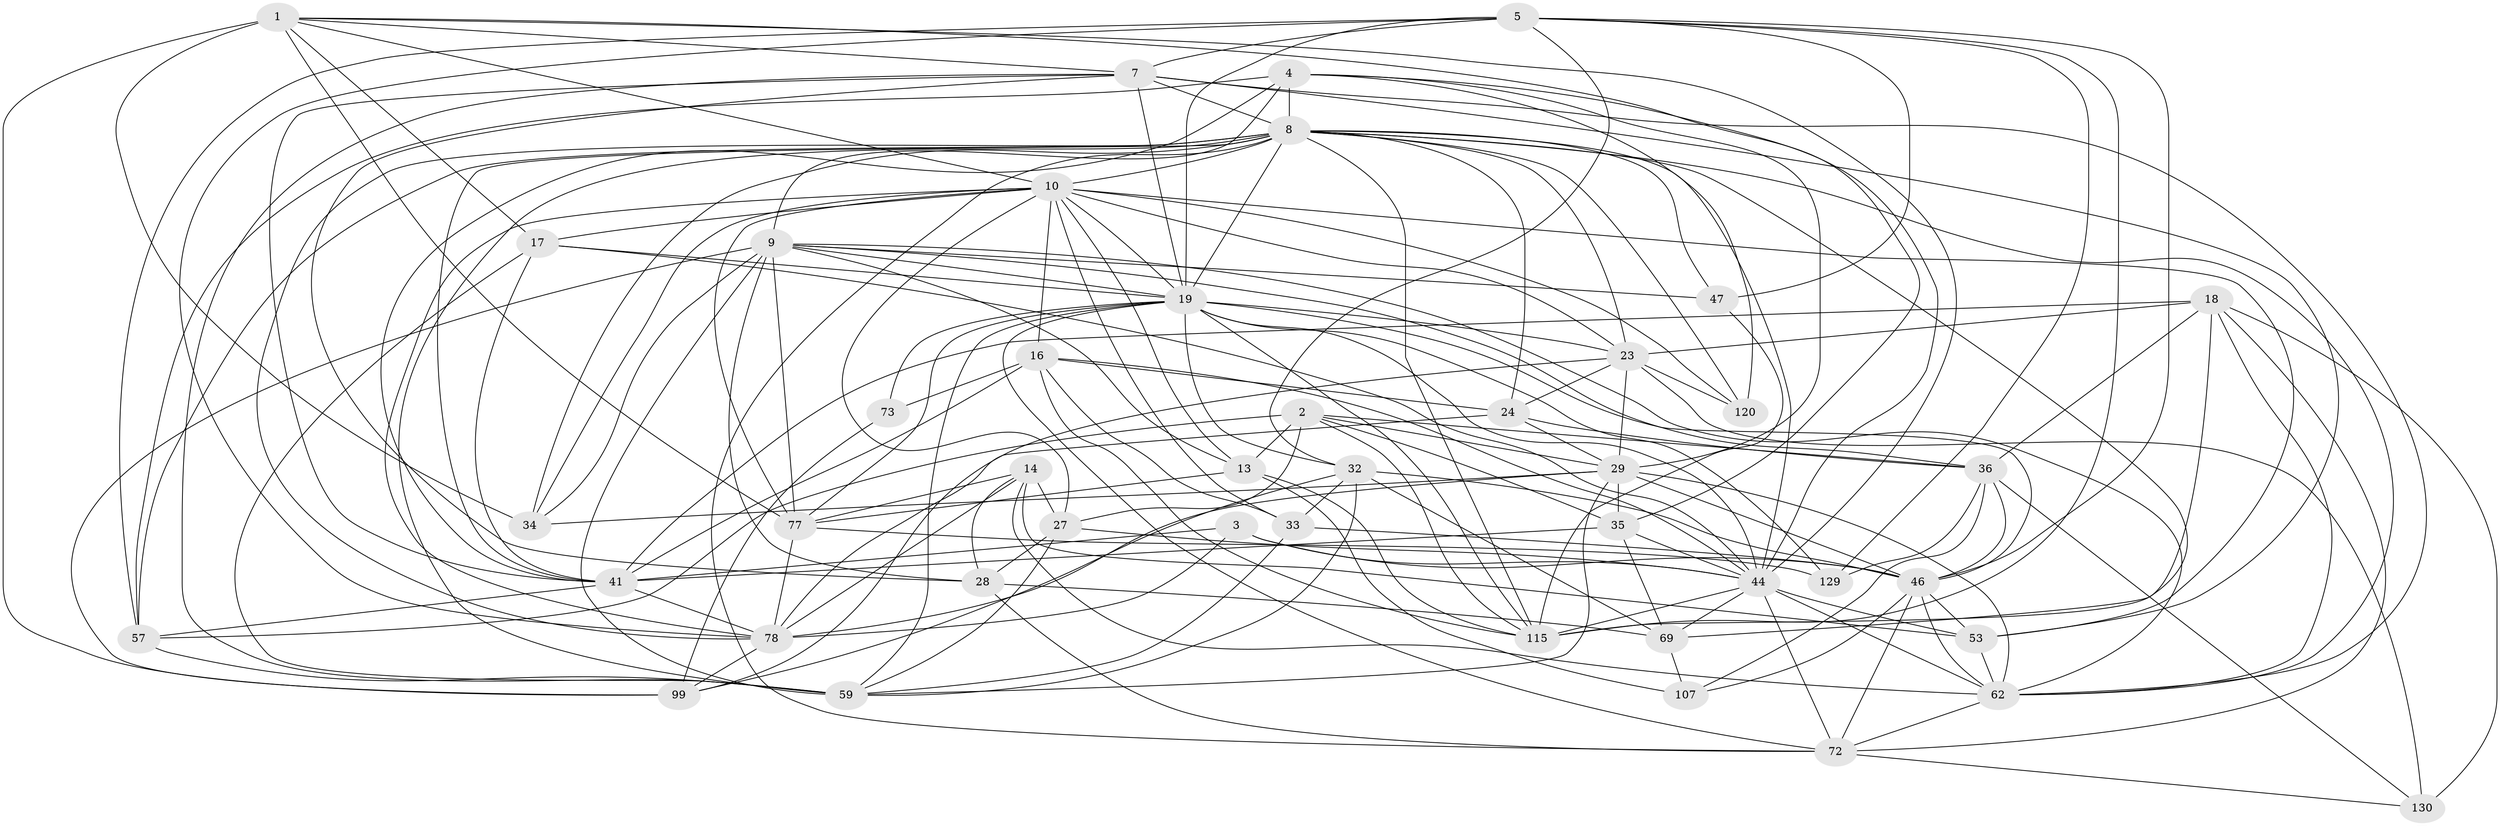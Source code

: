 // original degree distribution, {4: 1.0}
// Generated by graph-tools (version 1.1) at 2025/20/03/04/25 18:20:39]
// undirected, 44 vertices, 170 edges
graph export_dot {
graph [start="1"]
  node [color=gray90,style=filled];
  1 [super="+30"];
  2 [super="+55+91"];
  3;
  4 [super="+76+6"];
  5 [super="+128+137+109"];
  7 [super="+68+126+60"];
  8 [super="+21+11+112"];
  9 [super="+22+96"];
  10 [super="+54+90+56"];
  13 [super="+66+106"];
  14 [super="+39"];
  16 [super="+40+43"];
  17 [super="+31"];
  18 [super="+97+75"];
  19 [super="+93+20"];
  23 [super="+100+42"];
  24 [super="+79"];
  27 [super="+101"];
  28 [super="+105"];
  29 [super="+48+133"];
  32 [super="+117+61"];
  33 [super="+118"];
  34 [super="+98"];
  35 [super="+84"];
  36 [super="+95"];
  41 [super="+71+87+49"];
  44 [super="+132+50"];
  46 [super="+67+88+74"];
  47;
  53 [super="+111+123"];
  57 [super="+70"];
  59 [super="+114+89"];
  62 [super="+63"];
  69 [super="+145"];
  72 [super="+138+104"];
  73;
  77 [super="+83+80"];
  78 [super="+103"];
  99 [super="+108"];
  107;
  115 [super="+121+122"];
  120;
  129;
  130;
  1 -- 99;
  1 -- 34;
  1 -- 17;
  1 -- 7;
  1 -- 35;
  1 -- 44;
  1 -- 77;
  1 -- 10;
  2 -- 13 [weight=2];
  2 -- 57;
  2 -- 27;
  2 -- 35;
  2 -- 36;
  2 -- 29;
  2 -- 115;
  3 -- 46;
  3 -- 78;
  3 -- 41;
  3 -- 44;
  4 -- 9;
  4 -- 120;
  4 -- 41;
  4 -- 57;
  4 -- 29;
  4 -- 44;
  4 -- 8 [weight=2];
  5 -- 57;
  5 -- 19 [weight=2];
  5 -- 129;
  5 -- 47;
  5 -- 32;
  5 -- 78;
  5 -- 46;
  5 -- 7;
  5 -- 115;
  7 -- 19 [weight=2];
  7 -- 59;
  7 -- 53 [weight=2];
  7 -- 28;
  7 -- 62;
  7 -- 8 [weight=2];
  7 -- 41;
  8 -- 34 [weight=2];
  8 -- 41 [weight=4];
  8 -- 24;
  8 -- 69;
  8 -- 72;
  8 -- 10;
  8 -- 78;
  8 -- 47;
  8 -- 23 [weight=2];
  8 -- 120;
  8 -- 57;
  8 -- 62;
  8 -- 19;
  8 -- 44 [weight=2];
  8 -- 115;
  8 -- 59;
  9 -- 47;
  9 -- 34;
  9 -- 99;
  9 -- 13 [weight=2];
  9 -- 36;
  9 -- 62;
  9 -- 59;
  9 -- 28;
  9 -- 19;
  9 -- 77;
  10 -- 34;
  10 -- 33;
  10 -- 16;
  10 -- 19;
  10 -- 13;
  10 -- 77;
  10 -- 78;
  10 -- 17;
  10 -- 23;
  10 -- 120;
  10 -- 27;
  10 -- 53;
  13 -- 107;
  13 -- 77;
  13 -- 115;
  14 -- 78;
  14 -- 62;
  14 -- 28;
  14 -- 53;
  14 -- 27;
  14 -- 77;
  16 -- 73 [weight=2];
  16 -- 41 [weight=2];
  16 -- 33 [weight=2];
  16 -- 24;
  16 -- 44;
  16 -- 115;
  17 -- 59;
  17 -- 41;
  17 -- 19;
  17 -- 44;
  18 -- 41;
  18 -- 130;
  18 -- 36;
  18 -- 23;
  18 -- 62;
  18 -- 72;
  18 -- 115 [weight=2];
  19 -- 115;
  19 -- 77;
  19 -- 23;
  19 -- 129;
  19 -- 72;
  19 -- 73;
  19 -- 46;
  19 -- 59;
  19 -- 44;
  19 -- 32;
  23 -- 120;
  23 -- 24;
  23 -- 99;
  23 -- 130;
  23 -- 29;
  24 -- 29;
  24 -- 78;
  24 -- 36;
  27 -- 28;
  27 -- 59;
  27 -- 44;
  28 -- 69;
  28 -- 72;
  29 -- 34;
  29 -- 35;
  29 -- 46;
  29 -- 59;
  29 -- 62;
  29 -- 78;
  32 -- 46 [weight=2];
  32 -- 33;
  32 -- 59;
  32 -- 99;
  32 -- 69;
  33 -- 59;
  33 -- 46;
  35 -- 69;
  35 -- 41;
  35 -- 44;
  36 -- 129;
  36 -- 46;
  36 -- 130;
  36 -- 107;
  41 -- 57;
  41 -- 78;
  44 -- 115;
  44 -- 53 [weight=2];
  44 -- 62;
  44 -- 69;
  44 -- 72;
  46 -- 72;
  46 -- 53;
  46 -- 107;
  46 -- 62;
  47 -- 115;
  53 -- 62;
  57 -- 59;
  62 -- 72;
  69 -- 107;
  72 -- 130;
  73 -- 99;
  77 -- 129;
  77 -- 78;
  78 -- 99;
}
